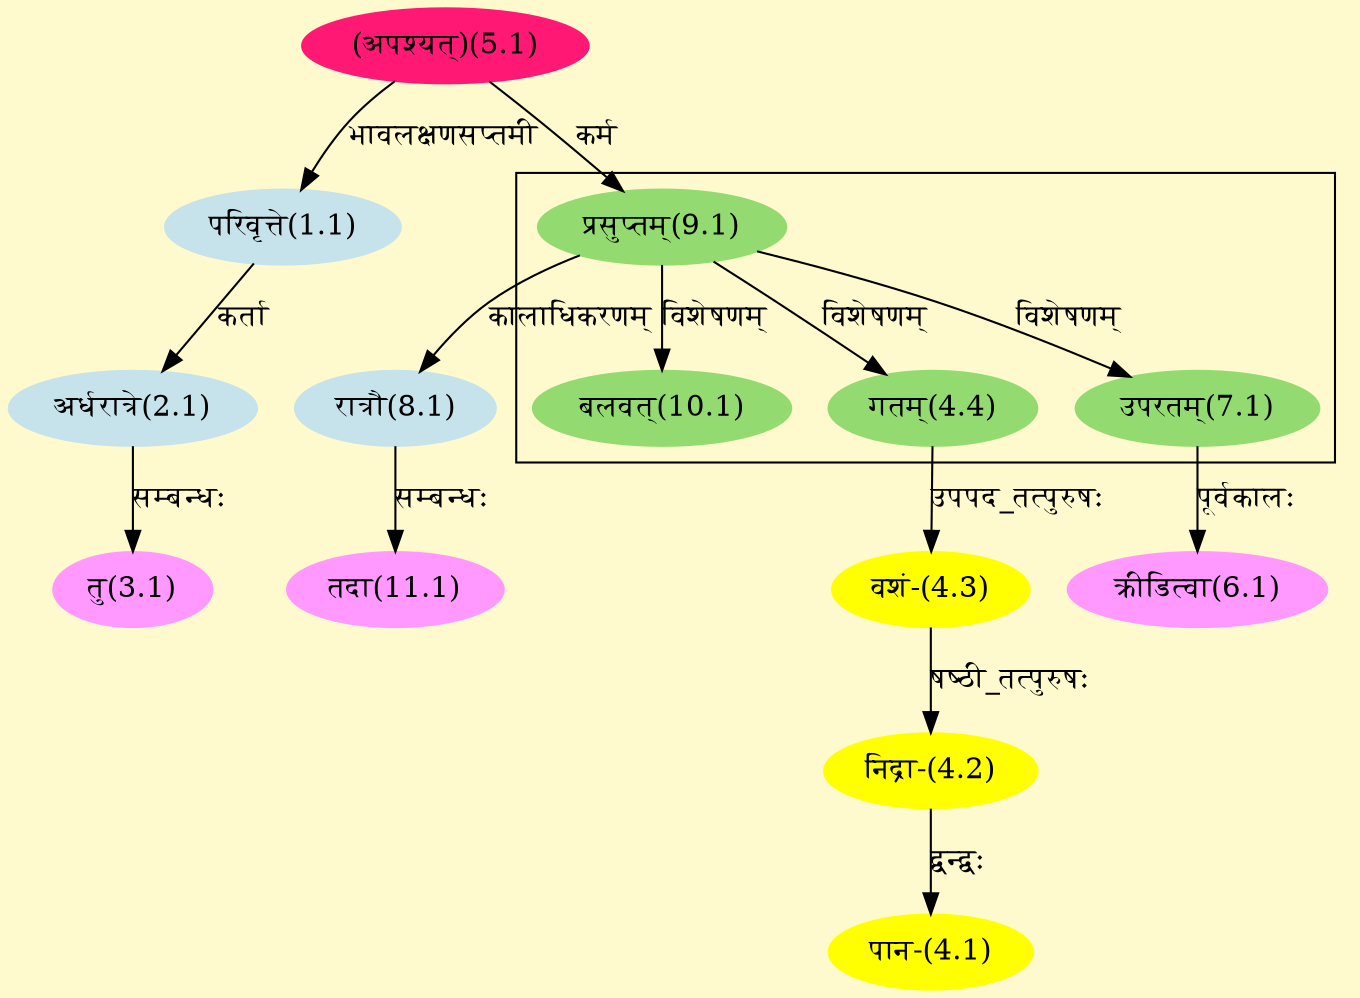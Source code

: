 digraph G{
rankdir=BT;
 compound=true;
 bgcolor="lemonchiffon1";

subgraph cluster_1{
Node4_4 [style=filled, color="#93DB70" label = "गतम्(4.4)"]
Node9_1 [style=filled, color="#93DB70" label = "प्रसुप्तम्(9.1)"]
Node7_1 [style=filled, color="#93DB70" label = "उपरतम्(7.1)"]
Node10_1 [style=filled, color="#93DB70" label = "बलवत्(10.1)"]

}
Node1_1 [style=filled, color="#C6E2EB" label = "परिवृत्ते(1.1)"]
Node5_1 [style=filled, color="#FF1975" label = "(अपश्यत्)(5.1)"]
Node2_1 [style=filled, color="#C6E2EB" label = "अर्धरात्रे(2.1)"]
Node3_1 [style=filled, color="#FF99FF" label = "तु(3.1)"]
Node4_1 [style=filled, color="#FFFF00" label = "पान-(4.1)"]
Node4_2 [style=filled, color="#FFFF00" label = "निद्रा-(4.2)"]
Node4_3 [style=filled, color="#FFFF00" label = "वशं-(4.3)"]
Node4_4 [style=filled, color="#93DB70" label = "गतम्(4.4)"]
Node [style=filled, color="" label = "()"]
Node6_1 [style=filled, color="#FF99FF" label = "क्रीडित्वा(6.1)"]
Node7_1 [style=filled, color="#93DB70" label = "उपरतम्(7.1)"]
Node8_1 [style=filled, color="#C6E2EB" label = "रात्रौ(8.1)"]
Node9_1 [style=filled, color="#93DB70" label = "प्रसुप्तम्(9.1)"]
Node11_1 [style=filled, color="#FF99FF" label = "तदा(11.1)"]
/* Start of Relations section */

Node1_1 -> Node5_1 [  label="भावलक्षणसप्तमी"  dir="back" ]
Node2_1 -> Node1_1 [  label="कर्ता"  dir="back" ]
Node3_1 -> Node2_1 [  label="सम्बन्धः"  dir="back" ]
Node4_1 -> Node4_2 [  label="द्वन्द्वः"  dir="back" ]
Node4_2 -> Node4_3 [  label="षष्ठी_तत्पुरुषः"  dir="back" ]
Node4_3 -> Node4_4 [  label="उपपद_तत्पुरुषः"  dir="back" ]
Node4_4 -> Node9_1 [  label="विशेषणम्"  dir="back" ]
Node6_1 -> Node7_1 [  label="पूर्वकालः"  dir="back" ]
Node7_1 -> Node9_1 [  label="विशेषणम्"  dir="back" ]
Node8_1 -> Node9_1 [  label="कालाधिकरणम्"  dir="back" ]
Node9_1 -> Node5_1 [  label="कर्म"  dir="back" ]
Node10_1 -> Node9_1 [  label="विशेषणम्"  dir="back" ]
Node11_1 -> Node8_1 [  label="सम्बन्धः"  dir="back" ]
}
